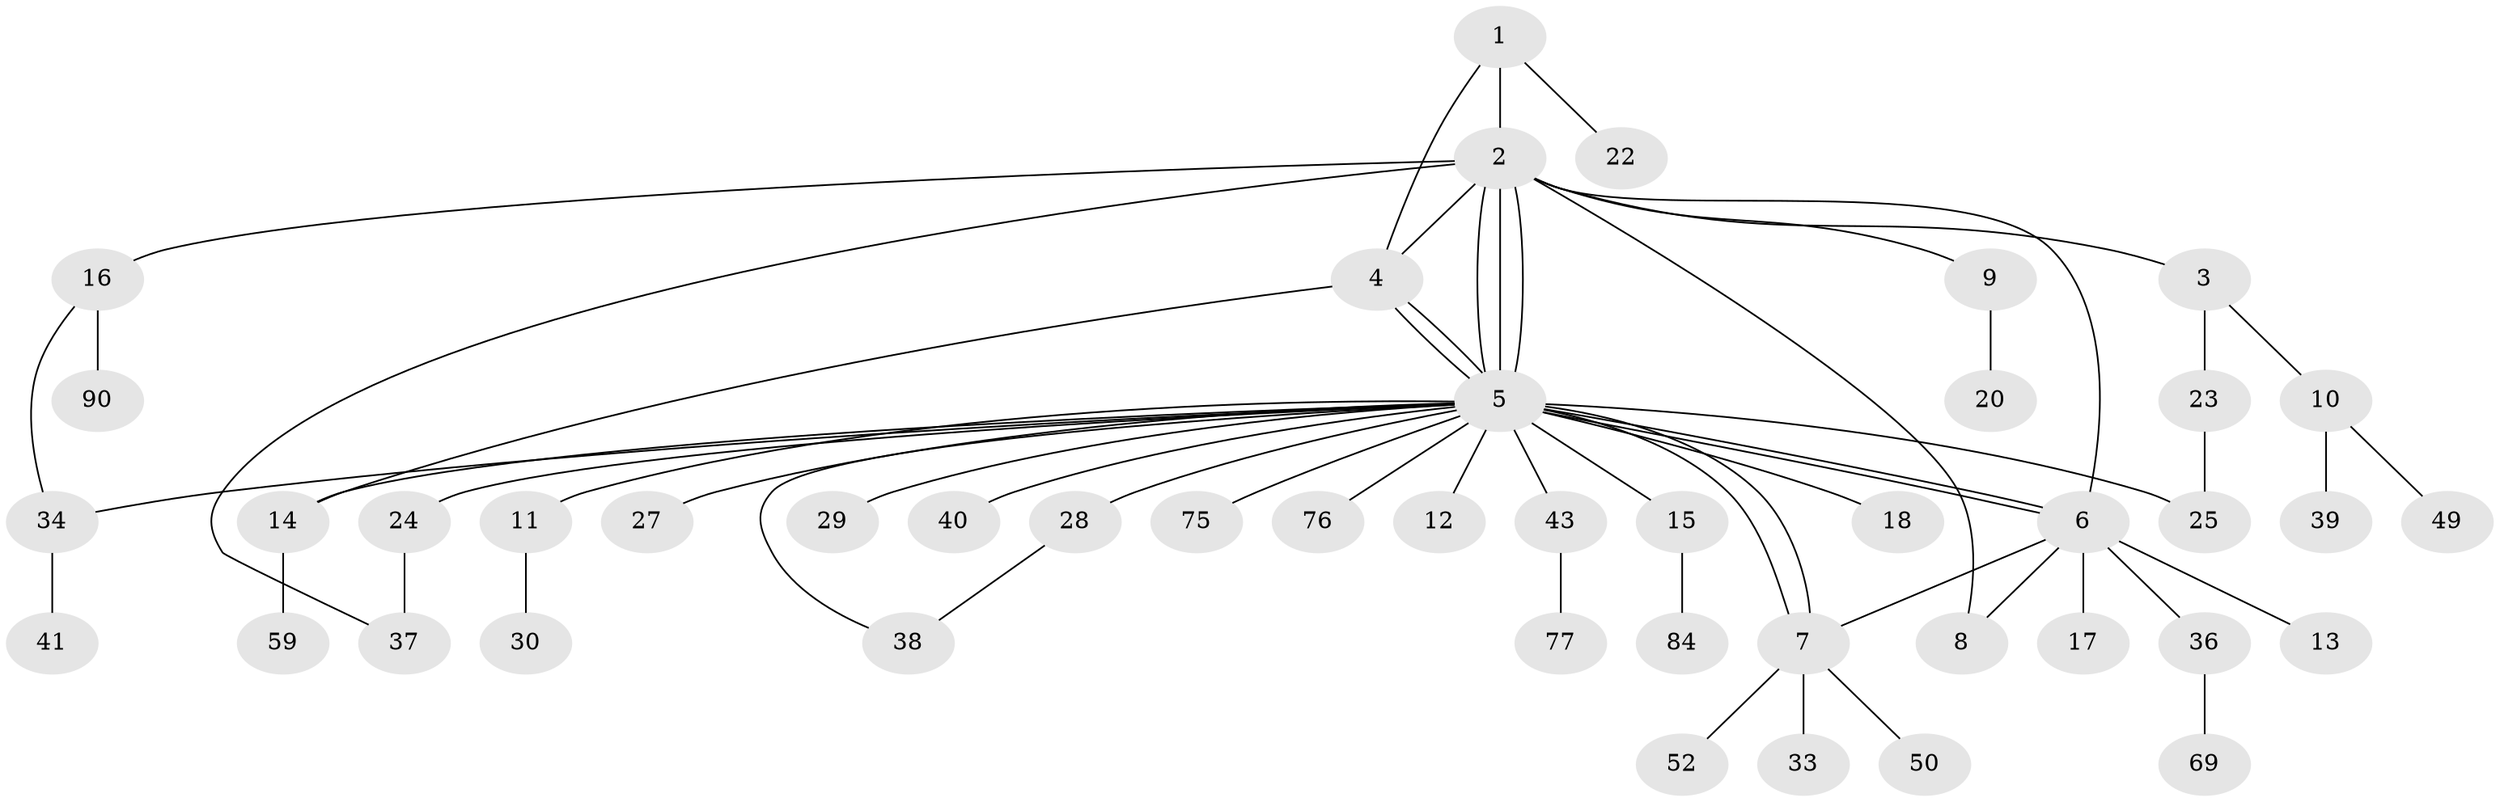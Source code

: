 // original degree distribution, {5: 0.03260869565217391, 19: 0.010869565217391304, 3: 0.11956521739130435, 34: 0.010869565217391304, 9: 0.010869565217391304, 6: 0.010869565217391304, 2: 0.32608695652173914, 1: 0.45652173913043476, 4: 0.021739130434782608}
// Generated by graph-tools (version 1.1) at 2025/14/03/09/25 04:14:21]
// undirected, 46 vertices, 60 edges
graph export_dot {
graph [start="1"]
  node [color=gray90,style=filled];
  1 [super="+31+86"];
  2 [super="+46+45+78+92+91+66+26+19+21"];
  3;
  4;
  5 [super="+48+64+44+58+67+88+83+89"];
  6 [super="+62+65+35"];
  7;
  8 [super="+56"];
  9;
  10;
  11;
  12;
  13;
  14;
  15;
  16;
  17 [super="+53"];
  18;
  20;
  22;
  23;
  24 [super="+70"];
  25 [super="+47"];
  27 [super="+32"];
  28;
  29;
  30;
  33;
  34 [super="+63+61"];
  36;
  37;
  38;
  39 [super="+87"];
  40;
  41;
  43 [super="+68"];
  49 [super="+57"];
  50;
  52;
  59;
  69;
  75;
  76;
  77;
  84;
  90;
  1 -- 2;
  1 -- 4;
  1 -- 22;
  2 -- 3;
  2 -- 4;
  2 -- 5 [weight=4];
  2 -- 5;
  2 -- 5;
  2 -- 8;
  2 -- 9;
  2 -- 16;
  2 -- 6 [weight=2];
  2 -- 37;
  3 -- 10;
  3 -- 23;
  4 -- 5;
  4 -- 5;
  4 -- 14;
  5 -- 6 [weight=3];
  5 -- 6;
  5 -- 7;
  5 -- 7;
  5 -- 11;
  5 -- 12;
  5 -- 15;
  5 -- 18;
  5 -- 24;
  5 -- 27;
  5 -- 28;
  5 -- 29;
  5 -- 40;
  5 -- 43;
  5 -- 76;
  5 -- 34;
  5 -- 38;
  5 -- 25;
  5 -- 75;
  5 -- 14;
  6 -- 8;
  6 -- 13;
  6 -- 17;
  6 -- 36;
  6 -- 7;
  7 -- 33;
  7 -- 50;
  7 -- 52;
  9 -- 20;
  10 -- 39;
  10 -- 49;
  11 -- 30;
  14 -- 59;
  15 -- 84;
  16 -- 34;
  16 -- 90;
  23 -- 25;
  24 -- 37;
  28 -- 38;
  34 -- 41;
  36 -- 69;
  43 -- 77;
}
